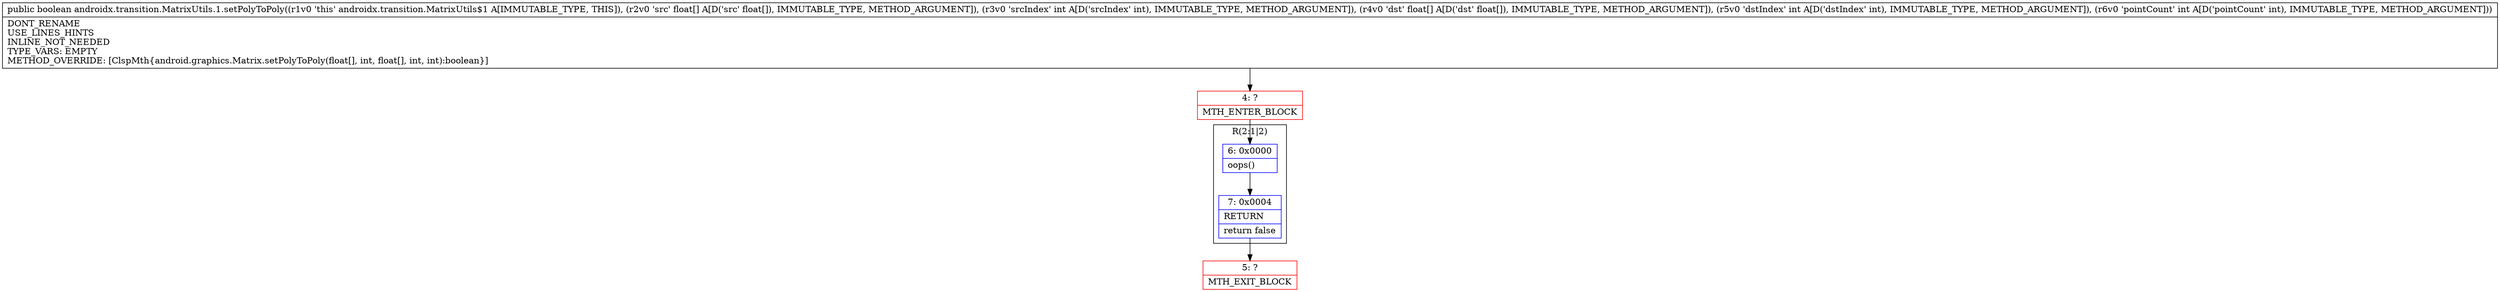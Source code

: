 digraph "CFG forandroidx.transition.MatrixUtils.1.setPolyToPoly([FI[FII)Z" {
subgraph cluster_Region_566793115 {
label = "R(2:1|2)";
node [shape=record,color=blue];
Node_6 [shape=record,label="{6\:\ 0x0000|oops()\l}"];
Node_7 [shape=record,label="{7\:\ 0x0004|RETURN\l|return false\l}"];
}
Node_4 [shape=record,color=red,label="{4\:\ ?|MTH_ENTER_BLOCK\l}"];
Node_5 [shape=record,color=red,label="{5\:\ ?|MTH_EXIT_BLOCK\l}"];
MethodNode[shape=record,label="{public boolean androidx.transition.MatrixUtils.1.setPolyToPoly((r1v0 'this' androidx.transition.MatrixUtils$1 A[IMMUTABLE_TYPE, THIS]), (r2v0 'src' float[] A[D('src' float[]), IMMUTABLE_TYPE, METHOD_ARGUMENT]), (r3v0 'srcIndex' int A[D('srcIndex' int), IMMUTABLE_TYPE, METHOD_ARGUMENT]), (r4v0 'dst' float[] A[D('dst' float[]), IMMUTABLE_TYPE, METHOD_ARGUMENT]), (r5v0 'dstIndex' int A[D('dstIndex' int), IMMUTABLE_TYPE, METHOD_ARGUMENT]), (r6v0 'pointCount' int A[D('pointCount' int), IMMUTABLE_TYPE, METHOD_ARGUMENT]))  | DONT_RENAME\lUSE_LINES_HINTS\lINLINE_NOT_NEEDED\lTYPE_VARS: EMPTY\lMETHOD_OVERRIDE: [ClspMth\{android.graphics.Matrix.setPolyToPoly(float[], int, float[], int, int):boolean\}]\l}"];
MethodNode -> Node_4;Node_6 -> Node_7;
Node_7 -> Node_5;
Node_4 -> Node_6;
}

